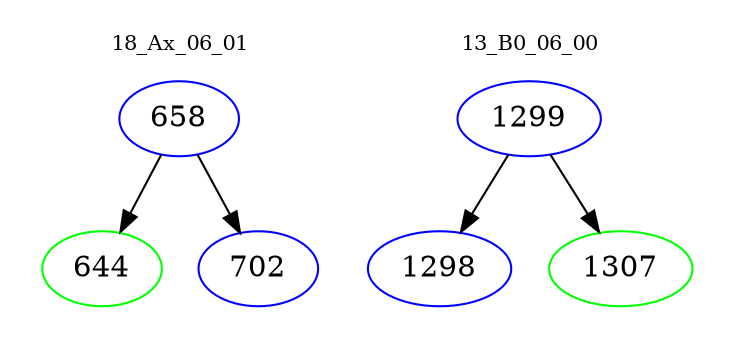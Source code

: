 digraph{
subgraph cluster_0 {
color = white
label = "18_Ax_06_01";
fontsize=10;
T0_658 [label="658", color="blue"]
T0_658 -> T0_644 [color="black"]
T0_644 [label="644", color="green"]
T0_658 -> T0_702 [color="black"]
T0_702 [label="702", color="blue"]
}
subgraph cluster_1 {
color = white
label = "13_B0_06_00";
fontsize=10;
T1_1299 [label="1299", color="blue"]
T1_1299 -> T1_1298 [color="black"]
T1_1298 [label="1298", color="blue"]
T1_1299 -> T1_1307 [color="black"]
T1_1307 [label="1307", color="green"]
}
}
